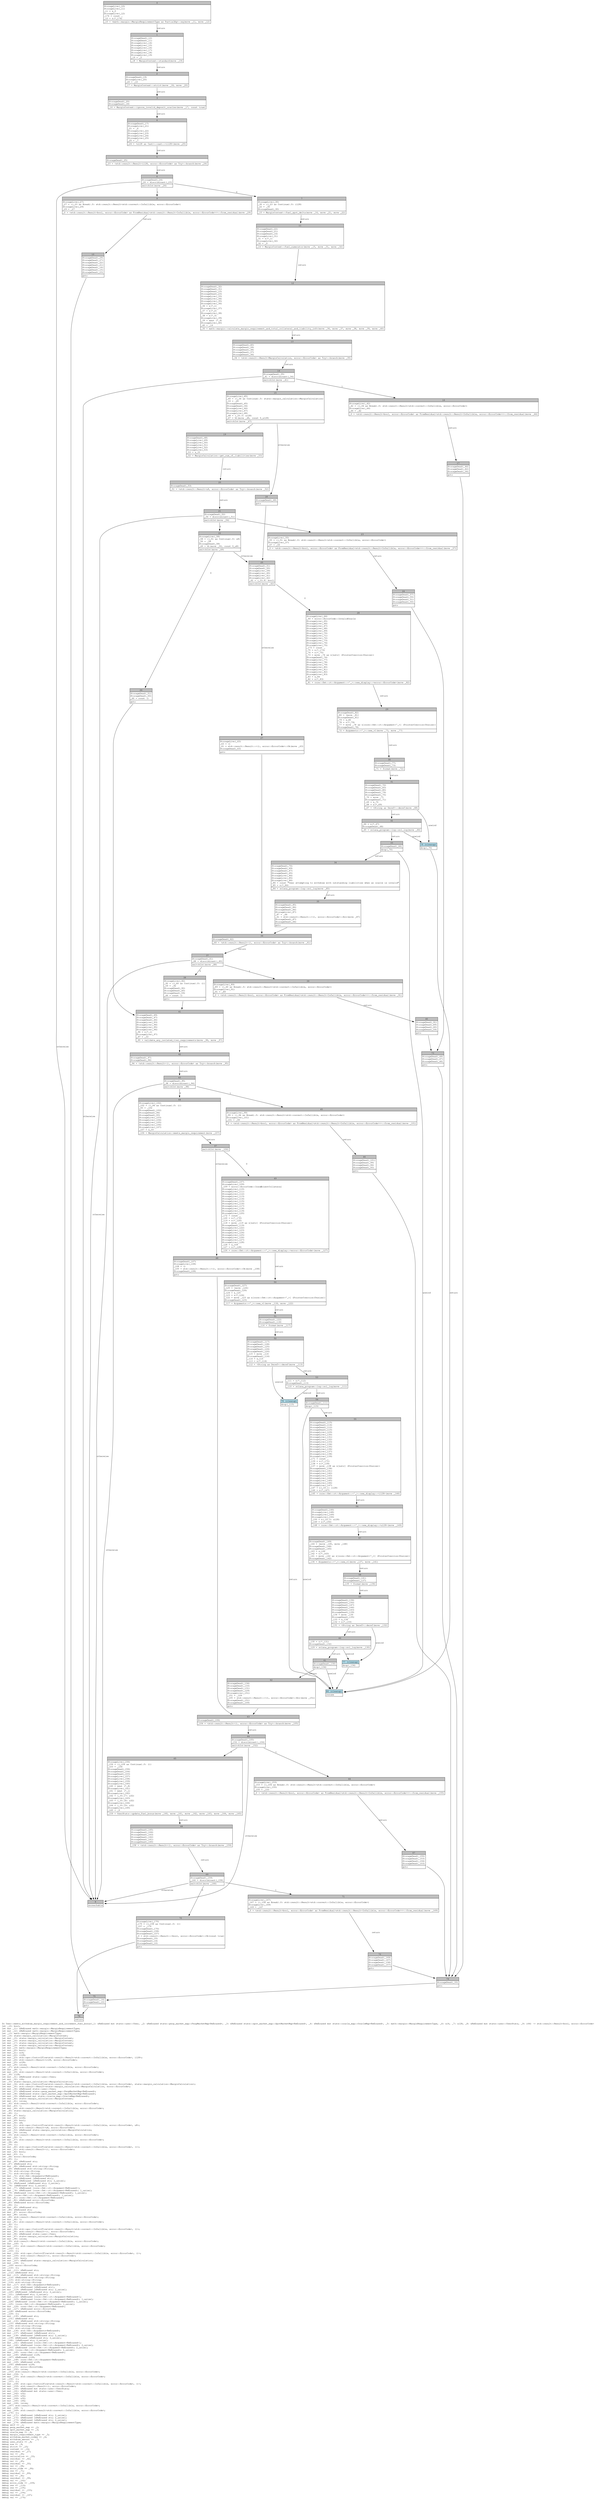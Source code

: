 digraph Mir_0_4326 {
    graph [fontname="Courier, monospace"];
    node [fontname="Courier, monospace"];
    edge [fontname="Courier, monospace"];
    label=<fn User::meets_withdraw_margin_requirement_and_increment_fuel_bonus(_1: &amp;ReErased mut state::user::User, _2: &amp;ReErased state::perp_market_map::PerpMarketMap&lt;ReErased&gt;, _3: &amp;ReErased state::spot_market_map::SpotMarketMap&lt;ReErased&gt;, _4: &amp;ReErased mut state::oracle_map::OracleMap&lt;ReErased&gt;, _5: math::margin::MarginRequirementType, _6: u16, _7: u128, _8: &amp;ReErased mut state::user::UserStats, _9: i64) -&gt; std::result::Result&lt;bool, error::ErrorCode&gt;<br align="left"/>let _10: bool;<br align="left"/>let mut _11: &amp;ReErased math::margin::MarginRequirementType;<br align="left"/>let mut _12: &amp;ReErased math::margin::MarginRequirementType;<br align="left"/>let _13: math::margin::MarginRequirementType;<br align="left"/>let _14: state::margin_calculation::MarginContext;<br align="left"/>let mut _15: state::margin_calculation::MarginContext;<br align="left"/>let mut _16: state::margin_calculation::MarginContext;<br align="left"/>let mut _17: state::margin_calculation::MarginContext;<br align="left"/>let mut _18: state::margin_calculation::MarginContext;<br align="left"/>let mut _19: math::margin::MarginRequirementType;<br align="left"/>let mut _20: bool;<br align="left"/>let mut _21: u16;<br align="left"/>let mut _22: i128;<br align="left"/>let mut _23: std::ops::ControlFlow&lt;std::result::Result&lt;std::convert::Infallible, error::ErrorCode&gt;, i128&gt;;<br align="left"/>let mut _24: std::result::Result&lt;i128, error::ErrorCode&gt;;<br align="left"/>let mut _25: u128;<br align="left"/>let mut _26: isize;<br align="left"/>let _27: std::result::Result&lt;std::convert::Infallible, error::ErrorCode&gt;;<br align="left"/>let mut _28: !;<br align="left"/>let mut _29: std::result::Result&lt;std::convert::Infallible, error::ErrorCode&gt;;<br align="left"/>let _30: i128;<br align="left"/>let mut _31: &amp;ReErased state::user::User;<br align="left"/>let mut _32: i64;<br align="left"/>let _33: state::margin_calculation::MarginCalculation;<br align="left"/>let mut _34: std::ops::ControlFlow&lt;std::result::Result&lt;std::convert::Infallible, error::ErrorCode&gt;, state::margin_calculation::MarginCalculation&gt;;<br align="left"/>let mut _35: std::result::Result&lt;state::margin_calculation::MarginCalculation, error::ErrorCode&gt;;<br align="left"/>let mut _36: &amp;ReErased state::user::User;<br align="left"/>let mut _37: &amp;ReErased state::perp_market_map::PerpMarketMap&lt;ReErased&gt;;<br align="left"/>let mut _38: &amp;ReErased state::spot_market_map::SpotMarketMap&lt;ReErased&gt;;<br align="left"/>let mut _39: &amp;ReErased mut state::oracle_map::OracleMap&lt;ReErased&gt;;<br align="left"/>let mut _40: state::margin_calculation::MarginContext;<br align="left"/>let mut _41: isize;<br align="left"/>let _42: std::result::Result&lt;std::convert::Infallible, error::ErrorCode&gt;;<br align="left"/>let mut _43: !;<br align="left"/>let mut _44: std::result::Result&lt;std::convert::Infallible, error::ErrorCode&gt;;<br align="left"/>let _45: state::margin_calculation::MarginCalculation;<br align="left"/>let _46: ();<br align="left"/>let mut _47: bool;<br align="left"/>let mut _48: u128;<br align="left"/>let mut _49: bool;<br align="left"/>let mut _50: u8;<br align="left"/>let mut _51: std::ops::ControlFlow&lt;std::result::Result&lt;std::convert::Infallible, error::ErrorCode&gt;, u8&gt;;<br align="left"/>let mut _52: std::result::Result&lt;u8, error::ErrorCode&gt;;<br align="left"/>let mut _53: &amp;ReErased state::margin_calculation::MarginCalculation;<br align="left"/>let mut _54: isize;<br align="left"/>let _55: std::result::Result&lt;std::convert::Infallible, error::ErrorCode&gt;;<br align="left"/>let mut _56: !;<br align="left"/>let mut _57: std::result::Result&lt;std::convert::Infallible, error::ErrorCode&gt;;<br align="left"/>let _58: u8;<br align="left"/>let _59: ();<br align="left"/>let mut _60: std::ops::ControlFlow&lt;std::result::Result&lt;std::convert::Infallible, error::ErrorCode&gt;, ()&gt;;<br align="left"/>let mut _61: std::result::Result&lt;(), error::ErrorCode&gt;;<br align="left"/>let mut _62: bool;<br align="left"/>let mut _63: ();<br align="left"/>let _64: error::ErrorCode;<br align="left"/>let _65: ();<br align="left"/>let mut _66: &amp;ReErased str;<br align="left"/>let _67: &amp;ReErased str;<br align="left"/>let mut _68: &amp;ReErased std::string::String;<br align="left"/>let _69: &amp;ReErased std::string::String;<br align="left"/>let _70: std::string::String;<br align="left"/>let _71: std::string::String;<br align="left"/>let mut _72: std::fmt::Arguments&lt;ReErased&gt;;<br align="left"/>let mut _73: &amp;ReErased [&amp;ReErased str];<br align="left"/>let mut _74: &amp;ReErased [&amp;ReErased str; 2_usize];<br align="left"/>let _75: &amp;ReErased [&amp;ReErased str; 2_usize];<br align="left"/>let _76: [&amp;ReErased str; 2_usize];<br align="left"/>let mut _77: &amp;ReErased [core::fmt::rt::Argument&lt;ReErased&gt;];<br align="left"/>let mut _78: &amp;ReErased [core::fmt::rt::Argument&lt;ReErased&gt;; 1_usize];<br align="left"/>let _79: &amp;ReErased [core::fmt::rt::Argument&lt;ReErased&gt;; 1_usize];<br align="left"/>let _80: [core::fmt::rt::Argument&lt;ReErased&gt;; 1_usize];<br align="left"/>let mut _81: core::fmt::rt::Argument&lt;ReErased&gt;;<br align="left"/>let mut _82: &amp;ReErased error::ErrorCode;<br align="left"/>let _83: &amp;ReErased error::ErrorCode;<br align="left"/>let _84: ();<br align="left"/>let mut _85: &amp;ReErased str;<br align="left"/>let _86: &amp;ReErased str;<br align="left"/>let mut _87: error::ErrorCode;<br align="left"/>let mut _88: isize;<br align="left"/>let _89: std::result::Result&lt;std::convert::Infallible, error::ErrorCode&gt;;<br align="left"/>let mut _90: !;<br align="left"/>let mut _91: std::result::Result&lt;std::convert::Infallible, error::ErrorCode&gt;;<br align="left"/>let _92: ();<br align="left"/>let _93: ();<br align="left"/>let mut _94: std::ops::ControlFlow&lt;std::result::Result&lt;std::convert::Infallible, error::ErrorCode&gt;, ()&gt;;<br align="left"/>let mut _95: std::result::Result&lt;(), error::ErrorCode&gt;;<br align="left"/>let mut _96: &amp;ReErased state::user::User;<br align="left"/>let mut _97: state::margin_calculation::MarginCalculation;<br align="left"/>let mut _98: isize;<br align="left"/>let _99: std::result::Result&lt;std::convert::Infallible, error::ErrorCode&gt;;<br align="left"/>let mut _100: !;<br align="left"/>let mut _101: std::result::Result&lt;std::convert::Infallible, error::ErrorCode&gt;;<br align="left"/>let _102: ();<br align="left"/>let _103: ();<br align="left"/>let mut _104: std::ops::ControlFlow&lt;std::result::Result&lt;std::convert::Infallible, error::ErrorCode&gt;, ()&gt;;<br align="left"/>let mut _105: std::result::Result&lt;(), error::ErrorCode&gt;;<br align="left"/>let mut _106: bool;<br align="left"/>let mut _107: &amp;ReErased state::margin_calculation::MarginCalculation;<br align="left"/>let mut _108: ();<br align="left"/>let _109: error::ErrorCode;<br align="left"/>let _110: ();<br align="left"/>let mut _111: &amp;ReErased str;<br align="left"/>let _112: &amp;ReErased str;<br align="left"/>let mut _113: &amp;ReErased std::string::String;<br align="left"/>let _114: &amp;ReErased std::string::String;<br align="left"/>let _115: std::string::String;<br align="left"/>let _116: std::string::String;<br align="left"/>let mut _117: std::fmt::Arguments&lt;ReErased&gt;;<br align="left"/>let mut _118: &amp;ReErased [&amp;ReErased str];<br align="left"/>let mut _119: &amp;ReErased [&amp;ReErased str; 2_usize];<br align="left"/>let _120: &amp;ReErased [&amp;ReErased str; 2_usize];<br align="left"/>let _121: [&amp;ReErased str; 2_usize];<br align="left"/>let mut _122: &amp;ReErased [core::fmt::rt::Argument&lt;ReErased&gt;];<br align="left"/>let mut _123: &amp;ReErased [core::fmt::rt::Argument&lt;ReErased&gt;; 1_usize];<br align="left"/>let _124: &amp;ReErased [core::fmt::rt::Argument&lt;ReErased&gt;; 1_usize];<br align="left"/>let _125: [core::fmt::rt::Argument&lt;ReErased&gt;; 1_usize];<br align="left"/>let mut _126: core::fmt::rt::Argument&lt;ReErased&gt;;<br align="left"/>let mut _127: &amp;ReErased error::ErrorCode;<br align="left"/>let _128: &amp;ReErased error::ErrorCode;<br align="left"/>let _129: ();<br align="left"/>let mut _130: &amp;ReErased str;<br align="left"/>let _131: &amp;ReErased str;<br align="left"/>let mut _132: &amp;ReErased std::string::String;<br align="left"/>let _133: &amp;ReErased std::string::String;<br align="left"/>let _134: std::string::String;<br align="left"/>let _135: std::string::String;<br align="left"/>let mut _136: std::fmt::Arguments&lt;ReErased&gt;;<br align="left"/>let mut _137: &amp;ReErased [&amp;ReErased str];<br align="left"/>let mut _138: &amp;ReErased [&amp;ReErased str; 2_usize];<br align="left"/>let _139: &amp;ReErased [&amp;ReErased str; 2_usize];<br align="left"/>let _140: [&amp;ReErased str; 2_usize];<br align="left"/>let mut _141: &amp;ReErased [core::fmt::rt::Argument&lt;ReErased&gt;];<br align="left"/>let mut _142: &amp;ReErased [core::fmt::rt::Argument&lt;ReErased&gt;; 2_usize];<br align="left"/>let _143: &amp;ReErased [core::fmt::rt::Argument&lt;ReErased&gt;; 2_usize];<br align="left"/>let _144: [core::fmt::rt::Argument&lt;ReErased&gt;; 2_usize];<br align="left"/>let mut _145: core::fmt::rt::Argument&lt;ReErased&gt;;<br align="left"/>let mut _146: &amp;ReErased i128;<br align="left"/>let _147: &amp;ReErased i128;<br align="left"/>let mut _148: core::fmt::rt::Argument&lt;ReErased&gt;;<br align="left"/>let mut _149: &amp;ReErased u128;<br align="left"/>let _150: &amp;ReErased u128;<br align="left"/>let mut _151: error::ErrorCode;<br align="left"/>let mut _152: isize;<br align="left"/>let _153: std::result::Result&lt;std::convert::Infallible, error::ErrorCode&gt;;<br align="left"/>let mut _154: !;<br align="left"/>let mut _155: std::result::Result&lt;std::convert::Infallible, error::ErrorCode&gt;;<br align="left"/>let _156: ();<br align="left"/>let _157: ();<br align="left"/>let mut _158: std::ops::ControlFlow&lt;std::result::Result&lt;std::convert::Infallible, error::ErrorCode&gt;, ()&gt;;<br align="left"/>let mut _159: std::result::Result&lt;(), error::ErrorCode&gt;;<br align="left"/>let mut _160: &amp;ReErased mut state::user::UserStats;<br align="left"/>let mut _161: &amp;ReErased mut state::user::User;<br align="left"/>let mut _162: u32;<br align="left"/>let mut _163: u32;<br align="left"/>let mut _164: u32;<br align="left"/>let mut _165: i64;<br align="left"/>let mut _166: isize;<br align="left"/>let _167: std::result::Result&lt;std::convert::Infallible, error::ErrorCode&gt;;<br align="left"/>let mut _168: !;<br align="left"/>let mut _169: std::result::Result&lt;std::convert::Infallible, error::ErrorCode&gt;;<br align="left"/>let _170: ();<br align="left"/>let mut _171: &amp;ReErased [&amp;ReErased str; 2_usize];<br align="left"/>let mut _172: &amp;ReErased [&amp;ReErased str; 2_usize];<br align="left"/>let mut _173: &amp;ReErased [&amp;ReErased str; 2_usize];<br align="left"/>let mut _174: &amp;ReErased math::margin::MarginRequirementType;<br align="left"/>debug self =&gt; _1;<br align="left"/>debug perp_market_map =&gt; _2;<br align="left"/>debug spot_market_map =&gt; _3;<br align="left"/>debug oracle_map =&gt; _4;<br align="left"/>debug margin_requirement_type =&gt; _5;<br align="left"/>debug withdraw_market_index =&gt; _6;<br align="left"/>debug withdraw_amount =&gt; _7;<br align="left"/>debug user_stats =&gt; _8;<br align="left"/>debug now =&gt; _9;<br align="left"/>debug strict =&gt; _10;<br align="left"/>debug context =&gt; _14;<br align="left"/>debug residual =&gt; _27;<br align="left"/>debug val =&gt; _30;<br align="left"/>debug calculation =&gt; _33;<br align="left"/>debug residual =&gt; _42;<br align="left"/>debug val =&gt; _45;<br align="left"/>debug residual =&gt; _55;<br align="left"/>debug val =&gt; _58;<br align="left"/>debug error_code =&gt; _64;<br align="left"/>debug res =&gt; _71;<br align="left"/>debug residual =&gt; _89;<br align="left"/>debug val =&gt; _92;<br align="left"/>debug residual =&gt; _99;<br align="left"/>debug val =&gt; _102;<br align="left"/>debug error_code =&gt; _109;<br align="left"/>debug res =&gt; _116;<br align="left"/>debug res =&gt; _135;<br align="left"/>debug residual =&gt; _153;<br align="left"/>debug val =&gt; _156;<br align="left"/>debug residual =&gt; _167;<br align="left"/>debug val =&gt; _170;<br align="left"/>>;
    bb0__0_4326 [shape="none", label=<<table border="0" cellborder="1" cellspacing="0"><tr><td bgcolor="gray" align="center" colspan="1">0</td></tr><tr><td align="left" balign="left">StorageLive(_10)<br/>StorageLive(_11)<br/>_11 = &amp;_5<br/>StorageLive(_12)<br/>_174 = const _<br/>_12 = &amp;(*_174)<br/></td></tr><tr><td align="left">_10 = &lt;math::margin::MarginRequirementType as PartialEq&gt;::eq(move _11, move _12)</td></tr></table>>];
    bb1__0_4326 [shape="none", label=<<table border="0" cellborder="1" cellspacing="0"><tr><td bgcolor="gray" align="center" colspan="1">1</td></tr><tr><td align="left" balign="left">StorageDead(_12)<br/>StorageDead(_11)<br/>StorageLive(_14)<br/>StorageLive(_15)<br/>StorageLive(_16)<br/>StorageLive(_17)<br/>StorageLive(_18)<br/>StorageLive(_19)<br/>_19 = _5<br/></td></tr><tr><td align="left">_18 = MarginContext::standard(move _19)</td></tr></table>>];
    bb2__0_4326 [shape="none", label=<<table border="0" cellborder="1" cellspacing="0"><tr><td bgcolor="gray" align="center" colspan="1">2</td></tr><tr><td align="left" balign="left">StorageDead(_19)<br/>StorageLive(_20)<br/>_20 = _10<br/></td></tr><tr><td align="left">_17 = MarginContext::strict(move _18, move _20)</td></tr></table>>];
    bb3__0_4326 [shape="none", label=<<table border="0" cellborder="1" cellspacing="0"><tr><td bgcolor="gray" align="center" colspan="1">3</td></tr><tr><td align="left" balign="left">StorageDead(_20)<br/>StorageDead(_18)<br/></td></tr><tr><td align="left">_16 = MarginContext::ignore_invalid_deposit_oracles(move _17, const true)</td></tr></table>>];
    bb4__0_4326 [shape="none", label=<<table border="0" cellborder="1" cellspacing="0"><tr><td bgcolor="gray" align="center" colspan="1">4</td></tr><tr><td align="left" balign="left">StorageDead(_17)<br/>StorageLive(_21)<br/>_21 = _6<br/>StorageLive(_22)<br/>StorageLive(_23)<br/>StorageLive(_24)<br/>StorageLive(_25)<br/>_25 = _7<br/></td></tr><tr><td align="left">_24 = &lt;u128 as Cast&gt;::cast::&lt;i128&gt;(move _25)</td></tr></table>>];
    bb5__0_4326 [shape="none", label=<<table border="0" cellborder="1" cellspacing="0"><tr><td bgcolor="gray" align="center" colspan="1">5</td></tr><tr><td align="left" balign="left">StorageDead(_25)<br/></td></tr><tr><td align="left">_23 = &lt;std::result::Result&lt;i128, error::ErrorCode&gt; as Try&gt;::branch(move _24)</td></tr></table>>];
    bb6__0_4326 [shape="none", label=<<table border="0" cellborder="1" cellspacing="0"><tr><td bgcolor="gray" align="center" colspan="1">6</td></tr><tr><td align="left" balign="left">StorageDead(_24)<br/>_26 = discriminant(_23)<br/></td></tr><tr><td align="left">switchInt(move _26)</td></tr></table>>];
    bb7__0_4326 [shape="none", label=<<table border="0" cellborder="1" cellspacing="0"><tr><td bgcolor="gray" align="center" colspan="1">7</td></tr><tr><td align="left" balign="left">StorageLive(_30)<br/>_30 = ((_23 as Continue).0: i128)<br/>_22 = _30<br/>StorageDead(_30)<br/></td></tr><tr><td align="left">_15 = MarginContext::fuel_spot_delta(move _16, move _21, move _22)</td></tr></table>>];
    bb8__0_4326 [shape="none", label=<<table border="0" cellborder="1" cellspacing="0"><tr><td bgcolor="gray" align="center" colspan="1">8</td></tr><tr><td align="left">unreachable</td></tr></table>>];
    bb9__0_4326 [shape="none", label=<<table border="0" cellborder="1" cellspacing="0"><tr><td bgcolor="gray" align="center" colspan="1">9</td></tr><tr><td align="left" balign="left">StorageLive(_27)<br/>_27 = ((_23 as Break).0: std::result::Result&lt;std::convert::Infallible, error::ErrorCode&gt;)<br/>StorageLive(_29)<br/>_29 = _27<br/></td></tr><tr><td align="left">_0 = &lt;std::result::Result&lt;bool, error::ErrorCode&gt; as FromResidual&lt;std::result::Result&lt;Infallible, error::ErrorCode&gt;&gt;&gt;::from_residual(move _29)</td></tr></table>>];
    bb10__0_4326 [shape="none", label=<<table border="0" cellborder="1" cellspacing="0"><tr><td bgcolor="gray" align="center" colspan="1">10</td></tr><tr><td align="left" balign="left">StorageDead(_29)<br/>StorageDead(_27)<br/>StorageDead(_22)<br/>StorageDead(_21)<br/>StorageDead(_16)<br/>StorageDead(_15)<br/>StorageDead(_23)<br/></td></tr><tr><td align="left">goto</td></tr></table>>];
    bb11__0_4326 [shape="none", label=<<table border="0" cellborder="1" cellspacing="0"><tr><td bgcolor="gray" align="center" colspan="1">11</td></tr><tr><td align="left" balign="left">StorageDead(_22)<br/>StorageDead(_21)<br/>StorageDead(_16)<br/>StorageLive(_31)<br/>_31 = &amp;(*_1)<br/>StorageLive(_32)<br/>_32 = _9<br/></td></tr><tr><td align="left">_14 = MarginContext::fuel_numerator(move _15, move _31, move _32)</td></tr></table>>];
    bb12__0_4326 [shape="none", label=<<table border="0" cellborder="1" cellspacing="0"><tr><td bgcolor="gray" align="center" colspan="1">12</td></tr><tr><td align="left" balign="left">StorageDead(_32)<br/>StorageDead(_31)<br/>StorageDead(_15)<br/>StorageDead(_23)<br/>StorageLive(_33)<br/>StorageLive(_34)<br/>StorageLive(_35)<br/>StorageLive(_36)<br/>_36 = &amp;(*_1)<br/>StorageLive(_37)<br/>_37 = &amp;(*_2)<br/>StorageLive(_38)<br/>_38 = &amp;(*_3)<br/>StorageLive(_39)<br/>_39 = &amp;mut (*_4)<br/>StorageLive(_40)<br/>_40 = _14<br/></td></tr><tr><td align="left">_35 = math::margin::calculate_margin_requirement_and_total_collateral_and_liability_info(move _36, move _37, move _38, move _39, move _40)</td></tr></table>>];
    bb13__0_4326 [shape="none", label=<<table border="0" cellborder="1" cellspacing="0"><tr><td bgcolor="gray" align="center" colspan="1">13</td></tr><tr><td align="left" balign="left">StorageDead(_40)<br/>StorageDead(_39)<br/>StorageDead(_38)<br/>StorageDead(_37)<br/>StorageDead(_36)<br/></td></tr><tr><td align="left">_34 = &lt;std::result::Result&lt;MarginCalculation, error::ErrorCode&gt; as Try&gt;::branch(move _35)</td></tr></table>>];
    bb14__0_4326 [shape="none", label=<<table border="0" cellborder="1" cellspacing="0"><tr><td bgcolor="gray" align="center" colspan="1">14</td></tr><tr><td align="left" balign="left">StorageDead(_35)<br/>_41 = discriminant(_34)<br/></td></tr><tr><td align="left">switchInt(move _41)</td></tr></table>>];
    bb15__0_4326 [shape="none", label=<<table border="0" cellborder="1" cellspacing="0"><tr><td bgcolor="gray" align="center" colspan="1">15</td></tr><tr><td align="left" balign="left">StorageLive(_45)<br/>_45 = ((_34 as Continue).0: state::margin_calculation::MarginCalculation)<br/>_33 = _45<br/>StorageDead(_45)<br/>StorageDead(_34)<br/>StorageLive(_46)<br/>StorageLive(_47)<br/>StorageLive(_48)<br/>_48 = (_33.3: u128)<br/>_47 = Gt(move _48, const 0_u128)<br/></td></tr><tr><td align="left">switchInt(move _47)</td></tr></table>>];
    bb16__0_4326 [shape="none", label=<<table border="0" cellborder="1" cellspacing="0"><tr><td bgcolor="gray" align="center" colspan="1">16</td></tr><tr><td align="left" balign="left">StorageLive(_42)<br/>_42 = ((_34 as Break).0: std::result::Result&lt;std::convert::Infallible, error::ErrorCode&gt;)<br/>StorageLive(_44)<br/>_44 = _42<br/></td></tr><tr><td align="left">_0 = &lt;std::result::Result&lt;bool, error::ErrorCode&gt; as FromResidual&lt;std::result::Result&lt;Infallible, error::ErrorCode&gt;&gt;&gt;::from_residual(move _44)</td></tr></table>>];
    bb17__0_4326 [shape="none", label=<<table border="0" cellborder="1" cellspacing="0"><tr><td bgcolor="gray" align="center" colspan="1">17</td></tr><tr><td align="left" balign="left">StorageDead(_44)<br/>StorageDead(_42)<br/>StorageDead(_34)<br/></td></tr><tr><td align="left">goto</td></tr></table>>];
    bb18__0_4326 [shape="none", label=<<table border="0" cellborder="1" cellspacing="0"><tr><td bgcolor="gray" align="center" colspan="1">18</td></tr><tr><td align="left" balign="left">StorageDead(_48)<br/></td></tr><tr><td align="left">goto</td></tr></table>>];
    bb19__0_4326 [shape="none", label=<<table border="0" cellborder="1" cellspacing="0"><tr><td bgcolor="gray" align="center" colspan="1">19</td></tr><tr><td align="left" balign="left">StorageDead(_48)<br/>StorageLive(_49)<br/>StorageLive(_50)<br/>StorageLive(_51)<br/>StorageLive(_52)<br/>StorageLive(_53)<br/>_53 = &amp;_33<br/></td></tr><tr><td align="left">_52 = MarginCalculation::get_num_of_liabilities(move _53)</td></tr></table>>];
    bb20__0_4326 [shape="none", label=<<table border="0" cellborder="1" cellspacing="0"><tr><td bgcolor="gray" align="center" colspan="1">20</td></tr><tr><td align="left" balign="left">StorageDead(_53)<br/></td></tr><tr><td align="left">_51 = &lt;std::result::Result&lt;u8, error::ErrorCode&gt; as Try&gt;::branch(move _52)</td></tr></table>>];
    bb21__0_4326 [shape="none", label=<<table border="0" cellborder="1" cellspacing="0"><tr><td bgcolor="gray" align="center" colspan="1">21</td></tr><tr><td align="left" balign="left">StorageDead(_52)<br/>_54 = discriminant(_51)<br/></td></tr><tr><td align="left">switchInt(move _54)</td></tr></table>>];
    bb22__0_4326 [shape="none", label=<<table border="0" cellborder="1" cellspacing="0"><tr><td bgcolor="gray" align="center" colspan="1">22</td></tr><tr><td align="left" balign="left">StorageLive(_58)<br/>_58 = ((_51 as Continue).0: u8)<br/>_50 = _58<br/>StorageDead(_58)<br/>_49 = Gt(move _50, const 0_u8)<br/></td></tr><tr><td align="left">switchInt(move _49)</td></tr></table>>];
    bb23__0_4326 [shape="none", label=<<table border="0" cellborder="1" cellspacing="0"><tr><td bgcolor="gray" align="center" colspan="1">23</td></tr><tr><td align="left" balign="left">StorageLive(_55)<br/>_55 = ((_51 as Break).0: std::result::Result&lt;std::convert::Infallible, error::ErrorCode&gt;)<br/>StorageLive(_57)<br/>_57 = _55<br/></td></tr><tr><td align="left">_0 = &lt;std::result::Result&lt;bool, error::ErrorCode&gt; as FromResidual&lt;std::result::Result&lt;Infallible, error::ErrorCode&gt;&gt;&gt;::from_residual(move _57)</td></tr></table>>];
    bb24__0_4326 [shape="none", label=<<table border="0" cellborder="1" cellspacing="0"><tr><td bgcolor="gray" align="center" colspan="1">24</td></tr><tr><td align="left" balign="left">StorageDead(_57)<br/>StorageDead(_55)<br/>StorageDead(_51)<br/>StorageDead(_50)<br/></td></tr><tr><td align="left">goto</td></tr></table>>];
    bb25__0_4326 [shape="none", label=<<table border="0" cellborder="1" cellspacing="0"><tr><td bgcolor="gray" align="center" colspan="1">25</td></tr><tr><td align="left" balign="left">StorageDead(_51)<br/>StorageDead(_50)<br/>StorageLive(_59)<br/>StorageLive(_60)<br/>StorageLive(_61)<br/>StorageLive(_62)<br/>_62 = (_33.8: bool)<br/></td></tr><tr><td align="left">switchInt(move _62)</td></tr></table>>];
    bb26__0_4326 [shape="none", label=<<table border="0" cellborder="1" cellspacing="0"><tr><td bgcolor="gray" align="center" colspan="1">26</td></tr><tr><td align="left" balign="left">StorageDead(_51)<br/>StorageDead(_50)<br/>_46 = const ()<br/></td></tr><tr><td align="left">goto</td></tr></table>>];
    bb27__0_4326 [shape="none", label=<<table border="0" cellborder="1" cellspacing="0"><tr><td bgcolor="gray" align="center" colspan="1">27</td></tr><tr><td align="left" balign="left">StorageLive(_63)<br/>_63 = ()<br/>_61 = std::result::Result::&lt;(), error::ErrorCode&gt;::Ok(move _63)<br/>StorageDead(_63)<br/></td></tr><tr><td align="left">goto</td></tr></table>>];
    bb28__0_4326 [shape="none", label=<<table border="0" cellborder="1" cellspacing="0"><tr><td bgcolor="gray" align="center" colspan="1">28</td></tr><tr><td align="left" balign="left">StorageLive(_64)<br/>_64 = error::ErrorCode::InvalidOracle<br/>StorageLive(_65)<br/>StorageLive(_66)<br/>StorageLive(_67)<br/>StorageLive(_68)<br/>StorageLive(_69)<br/>StorageLive(_70)<br/>StorageLive(_71)<br/>StorageLive(_72)<br/>StorageLive(_73)<br/>StorageLive(_74)<br/>StorageLive(_75)<br/>_173 = const _<br/>_75 = &amp;(*_173)<br/>_74 = &amp;(*_75)<br/>_73 = move _74 as &amp;[&amp;str] (PointerCoercion(Unsize))<br/>StorageDead(_74)<br/>StorageLive(_77)<br/>StorageLive(_78)<br/>StorageLive(_79)<br/>StorageLive(_80)<br/>StorageLive(_81)<br/>StorageLive(_82)<br/>StorageLive(_83)<br/>_83 = &amp;_64<br/>_82 = &amp;(*_83)<br/></td></tr><tr><td align="left">_81 = core::fmt::rt::Argument::&lt;'_&gt;::new_display::&lt;error::ErrorCode&gt;(move _82)</td></tr></table>>];
    bb29__0_4326 [shape="none", label=<<table border="0" cellborder="1" cellspacing="0"><tr><td bgcolor="gray" align="center" colspan="1">29</td></tr><tr><td align="left" balign="left">StorageDead(_82)<br/>_80 = [move _81]<br/>StorageDead(_81)<br/>_79 = &amp;_80<br/>_78 = &amp;(*_79)<br/>_77 = move _78 as &amp;[core::fmt::rt::Argument&lt;'_&gt;] (PointerCoercion(Unsize))<br/>StorageDead(_78)<br/></td></tr><tr><td align="left">_72 = Arguments::&lt;'_&gt;::new_v1(move _73, move _77)</td></tr></table>>];
    bb30__0_4326 [shape="none", label=<<table border="0" cellborder="1" cellspacing="0"><tr><td bgcolor="gray" align="center" colspan="1">30</td></tr><tr><td align="left" balign="left">StorageDead(_77)<br/>StorageDead(_73)<br/></td></tr><tr><td align="left">_71 = format(move _72)</td></tr></table>>];
    bb31__0_4326 [shape="none", label=<<table border="0" cellborder="1" cellspacing="0"><tr><td bgcolor="gray" align="center" colspan="1">31</td></tr><tr><td align="left" balign="left">StorageDead(_72)<br/>StorageDead(_83)<br/>StorageDead(_80)<br/>StorageDead(_79)<br/>StorageDead(_75)<br/>_70 = move _71<br/>StorageDead(_71)<br/>_69 = &amp;_70<br/>_68 = &amp;(*_69)<br/></td></tr><tr><td align="left">_67 = &lt;String as Deref&gt;::deref(move _68)</td></tr></table>>];
    bb32__0_4326 [shape="none", label=<<table border="0" cellborder="1" cellspacing="0"><tr><td bgcolor="gray" align="center" colspan="1">32</td></tr><tr><td align="left" balign="left">_66 = &amp;(*_67)<br/>StorageDead(_68)<br/></td></tr><tr><td align="left">_65 = solana_program::log::sol_log(move _66)</td></tr></table>>];
    bb33__0_4326 [shape="none", label=<<table border="0" cellborder="1" cellspacing="0"><tr><td bgcolor="gray" align="center" colspan="1">33</td></tr><tr><td align="left" balign="left">StorageDead(_66)<br/></td></tr><tr><td align="left">drop(_70)</td></tr></table>>];
    bb34__0_4326 [shape="none", label=<<table border="0" cellborder="1" cellspacing="0"><tr><td bgcolor="gray" align="center" colspan="1">34</td></tr><tr><td align="left" balign="left">StorageDead(_70)<br/>StorageDead(_69)<br/>StorageDead(_67)<br/>StorageDead(_65)<br/>StorageLive(_84)<br/>StorageLive(_85)<br/>StorageLive(_86)<br/>_86 = const &quot;User attempting to withdraw with outstanding liabilities when an oracle is invalid&quot;<br/>_85 = &amp;(*_86)<br/></td></tr><tr><td align="left">_84 = solana_program::log::sol_log(move _85)</td></tr></table>>];
    bb35__0_4326 [shape="none", label=<<table border="0" cellborder="1" cellspacing="0"><tr><td bgcolor="gray" align="center" colspan="1">35</td></tr><tr><td align="left" balign="left">StorageDead(_85)<br/>StorageDead(_86)<br/>StorageDead(_84)<br/>StorageLive(_87)<br/>_87 = _64<br/>_61 = std::result::Result::&lt;(), error::ErrorCode&gt;::Err(move _87)<br/>StorageDead(_87)<br/>StorageDead(_64)<br/></td></tr><tr><td align="left">goto</td></tr></table>>];
    bb36__0_4326 [shape="none", label=<<table border="0" cellborder="1" cellspacing="0"><tr><td bgcolor="gray" align="center" colspan="1">36</td></tr><tr><td align="left" balign="left">StorageDead(_62)<br/></td></tr><tr><td align="left">_60 = &lt;std::result::Result&lt;(), error::ErrorCode&gt; as Try&gt;::branch(move _61)</td></tr></table>>];
    bb37__0_4326 [shape="none", label=<<table border="0" cellborder="1" cellspacing="0"><tr><td bgcolor="gray" align="center" colspan="1">37</td></tr><tr><td align="left" balign="left">StorageDead(_61)<br/>_88 = discriminant(_60)<br/></td></tr><tr><td align="left">switchInt(move _88)</td></tr></table>>];
    bb38__0_4326 [shape="none", label=<<table border="0" cellborder="1" cellspacing="0"><tr><td bgcolor="gray" align="center" colspan="1">38</td></tr><tr><td align="left" balign="left">StorageLive(_92)<br/>_92 = ((_60 as Continue).0: ())<br/>_59 = _92<br/>StorageDead(_92)<br/>StorageDead(_60)<br/>StorageDead(_59)<br/>_46 = const ()<br/></td></tr><tr><td align="left">goto</td></tr></table>>];
    bb39__0_4326 [shape="none", label=<<table border="0" cellborder="1" cellspacing="0"><tr><td bgcolor="gray" align="center" colspan="1">39</td></tr><tr><td align="left" balign="left">StorageLive(_89)<br/>_89 = ((_60 as Break).0: std::result::Result&lt;std::convert::Infallible, error::ErrorCode&gt;)<br/>StorageLive(_91)<br/>_91 = _89<br/></td></tr><tr><td align="left">_0 = &lt;std::result::Result&lt;bool, error::ErrorCode&gt; as FromResidual&lt;std::result::Result&lt;Infallible, error::ErrorCode&gt;&gt;&gt;::from_residual(move _91)</td></tr></table>>];
    bb40__0_4326 [shape="none", label=<<table border="0" cellborder="1" cellspacing="0"><tr><td bgcolor="gray" align="center" colspan="1">40</td></tr><tr><td align="left" balign="left">StorageDead(_91)<br/>StorageDead(_89)<br/>StorageDead(_60)<br/>StorageDead(_59)<br/></td></tr><tr><td align="left">goto</td></tr></table>>];
    bb41__0_4326 [shape="none", label=<<table border="0" cellborder="1" cellspacing="0"><tr><td bgcolor="gray" align="center" colspan="1">41</td></tr><tr><td align="left" balign="left">StorageDead(_49)<br/>StorageDead(_47)<br/>StorageDead(_46)<br/>StorageLive(_93)<br/>StorageLive(_94)<br/>StorageLive(_95)<br/>StorageLive(_96)<br/>_96 = &amp;(*_1)<br/>StorageLive(_97)<br/>_97 = _33<br/></td></tr><tr><td align="left">_95 = validate_any_isolated_tier_requirements(move _96, move _97)</td></tr></table>>];
    bb42__0_4326 [shape="none", label=<<table border="0" cellborder="1" cellspacing="0"><tr><td bgcolor="gray" align="center" colspan="1">42</td></tr><tr><td align="left" balign="left">StorageDead(_97)<br/>StorageDead(_96)<br/></td></tr><tr><td align="left">_94 = &lt;std::result::Result&lt;(), error::ErrorCode&gt; as Try&gt;::branch(move _95)</td></tr></table>>];
    bb43__0_4326 [shape="none", label=<<table border="0" cellborder="1" cellspacing="0"><tr><td bgcolor="gray" align="center" colspan="1">43</td></tr><tr><td align="left" balign="left">StorageDead(_95)<br/>_98 = discriminant(_94)<br/></td></tr><tr><td align="left">switchInt(move _98)</td></tr></table>>];
    bb44__0_4326 [shape="none", label=<<table border="0" cellborder="1" cellspacing="0"><tr><td bgcolor="gray" align="center" colspan="1">44</td></tr><tr><td align="left" balign="left">StorageLive(_102)<br/>_102 = ((_94 as Continue).0: ())<br/>_93 = _102<br/>StorageDead(_102)<br/>StorageDead(_94)<br/>StorageDead(_93)<br/>StorageLive(_103)<br/>StorageLive(_104)<br/>StorageLive(_105)<br/>StorageLive(_106)<br/>StorageLive(_107)<br/>_107 = &amp;_33<br/></td></tr><tr><td align="left">_106 = MarginCalculation::meets_margin_requirement(move _107)</td></tr></table>>];
    bb45__0_4326 [shape="none", label=<<table border="0" cellborder="1" cellspacing="0"><tr><td bgcolor="gray" align="center" colspan="1">45</td></tr><tr><td align="left" balign="left">StorageLive(_99)<br/>_99 = ((_94 as Break).0: std::result::Result&lt;std::convert::Infallible, error::ErrorCode&gt;)<br/>StorageLive(_101)<br/>_101 = _99<br/></td></tr><tr><td align="left">_0 = &lt;std::result::Result&lt;bool, error::ErrorCode&gt; as FromResidual&lt;std::result::Result&lt;Infallible, error::ErrorCode&gt;&gt;&gt;::from_residual(move _101)</td></tr></table>>];
    bb46__0_4326 [shape="none", label=<<table border="0" cellborder="1" cellspacing="0"><tr><td bgcolor="gray" align="center" colspan="1">46</td></tr><tr><td align="left" balign="left">StorageDead(_101)<br/>StorageDead(_99)<br/>StorageDead(_94)<br/>StorageDead(_93)<br/></td></tr><tr><td align="left">goto</td></tr></table>>];
    bb47__0_4326 [shape="none", label=<<table border="0" cellborder="1" cellspacing="0"><tr><td bgcolor="gray" align="center" colspan="1">47</td></tr><tr><td align="left">switchInt(move _106)</td></tr></table>>];
    bb48__0_4326 [shape="none", label=<<table border="0" cellborder="1" cellspacing="0"><tr><td bgcolor="gray" align="center" colspan="1">48</td></tr><tr><td align="left" balign="left">StorageDead(_107)<br/>StorageLive(_108)<br/>_108 = ()<br/>_105 = std::result::Result::&lt;(), error::ErrorCode&gt;::Ok(move _108)<br/>StorageDead(_108)<br/></td></tr><tr><td align="left">goto</td></tr></table>>];
    bb49__0_4326 [shape="none", label=<<table border="0" cellborder="1" cellspacing="0"><tr><td bgcolor="gray" align="center" colspan="1">49</td></tr><tr><td align="left" balign="left">StorageDead(_107)<br/>StorageLive(_109)<br/>_109 = error::ErrorCode::InsufficientCollateral<br/>StorageLive(_110)<br/>StorageLive(_111)<br/>StorageLive(_112)<br/>StorageLive(_113)<br/>StorageLive(_114)<br/>StorageLive(_115)<br/>StorageLive(_116)<br/>StorageLive(_117)<br/>StorageLive(_118)<br/>StorageLive(_119)<br/>StorageLive(_120)<br/>_172 = const _<br/>_120 = &amp;(*_172)<br/>_119 = &amp;(*_120)<br/>_118 = move _119 as &amp;[&amp;str] (PointerCoercion(Unsize))<br/>StorageDead(_119)<br/>StorageLive(_122)<br/>StorageLive(_123)<br/>StorageLive(_124)<br/>StorageLive(_125)<br/>StorageLive(_126)<br/>StorageLive(_127)<br/>StorageLive(_128)<br/>_128 = &amp;_109<br/>_127 = &amp;(*_128)<br/></td></tr><tr><td align="left">_126 = core::fmt::rt::Argument::&lt;'_&gt;::new_display::&lt;error::ErrorCode&gt;(move _127)</td></tr></table>>];
    bb50__0_4326 [shape="none", label=<<table border="0" cellborder="1" cellspacing="0"><tr><td bgcolor="gray" align="center" colspan="1">50</td></tr><tr><td align="left" balign="left">StorageDead(_127)<br/>_125 = [move _126]<br/>StorageDead(_126)<br/>_124 = &amp;_125<br/>_123 = &amp;(*_124)<br/>_122 = move _123 as &amp;[core::fmt::rt::Argument&lt;'_&gt;] (PointerCoercion(Unsize))<br/>StorageDead(_123)<br/></td></tr><tr><td align="left">_117 = Arguments::&lt;'_&gt;::new_v1(move _118, move _122)</td></tr></table>>];
    bb51__0_4326 [shape="none", label=<<table border="0" cellborder="1" cellspacing="0"><tr><td bgcolor="gray" align="center" colspan="1">51</td></tr><tr><td align="left" balign="left">StorageDead(_122)<br/>StorageDead(_118)<br/></td></tr><tr><td align="left">_116 = format(move _117)</td></tr></table>>];
    bb52__0_4326 [shape="none", label=<<table border="0" cellborder="1" cellspacing="0"><tr><td bgcolor="gray" align="center" colspan="1">52</td></tr><tr><td align="left" balign="left">StorageDead(_117)<br/>StorageDead(_128)<br/>StorageDead(_125)<br/>StorageDead(_124)<br/>StorageDead(_120)<br/>_115 = move _116<br/>StorageDead(_116)<br/>_114 = &amp;_115<br/>_113 = &amp;(*_114)<br/></td></tr><tr><td align="left">_112 = &lt;String as Deref&gt;::deref(move _113)</td></tr></table>>];
    bb53__0_4326 [shape="none", label=<<table border="0" cellborder="1" cellspacing="0"><tr><td bgcolor="gray" align="center" colspan="1">53</td></tr><tr><td align="left" balign="left">_111 = &amp;(*_112)<br/>StorageDead(_113)<br/></td></tr><tr><td align="left">_110 = solana_program::log::sol_log(move _111)</td></tr></table>>];
    bb54__0_4326 [shape="none", label=<<table border="0" cellborder="1" cellspacing="0"><tr><td bgcolor="gray" align="center" colspan="1">54</td></tr><tr><td align="left" balign="left">StorageDead(_111)<br/></td></tr><tr><td align="left">drop(_115)</td></tr></table>>];
    bb55__0_4326 [shape="none", label=<<table border="0" cellborder="1" cellspacing="0"><tr><td bgcolor="gray" align="center" colspan="1">55</td></tr><tr><td align="left" balign="left">StorageDead(_115)<br/>StorageDead(_114)<br/>StorageDead(_112)<br/>StorageDead(_110)<br/>StorageLive(_129)<br/>StorageLive(_130)<br/>StorageLive(_131)<br/>StorageLive(_132)<br/>StorageLive(_133)<br/>StorageLive(_134)<br/>StorageLive(_135)<br/>StorageLive(_136)<br/>StorageLive(_137)<br/>StorageLive(_138)<br/>StorageLive(_139)<br/>_171 = const _<br/>_139 = &amp;(*_171)<br/>_138 = &amp;(*_139)<br/>_137 = move _138 as &amp;[&amp;str] (PointerCoercion(Unsize))<br/>StorageDead(_138)<br/>StorageLive(_141)<br/>StorageLive(_142)<br/>StorageLive(_143)<br/>StorageLive(_144)<br/>StorageLive(_145)<br/>StorageLive(_146)<br/>StorageLive(_147)<br/>_147 = &amp;(_33.1: i128)<br/>_146 = &amp;(*_147)<br/></td></tr><tr><td align="left">_145 = core::fmt::rt::Argument::&lt;'_&gt;::new_display::&lt;i128&gt;(move _146)</td></tr></table>>];
    bb56__0_4326 [shape="none", label=<<table border="0" cellborder="1" cellspacing="0"><tr><td bgcolor="gray" align="center" colspan="1">56</td></tr><tr><td align="left" balign="left">StorageDead(_146)<br/>StorageLive(_148)<br/>StorageLive(_149)<br/>StorageLive(_150)<br/>_150 = &amp;(_33.3: u128)<br/>_149 = &amp;(*_150)<br/></td></tr><tr><td align="left">_148 = core::fmt::rt::Argument::&lt;'_&gt;::new_display::&lt;u128&gt;(move _149)</td></tr></table>>];
    bb57__0_4326 [shape="none", label=<<table border="0" cellborder="1" cellspacing="0"><tr><td bgcolor="gray" align="center" colspan="1">57</td></tr><tr><td align="left" balign="left">StorageDead(_149)<br/>_144 = [move _145, move _148]<br/>StorageDead(_148)<br/>StorageDead(_145)<br/>_143 = &amp;_144<br/>_142 = &amp;(*_143)<br/>_141 = move _142 as &amp;[core::fmt::rt::Argument&lt;'_&gt;] (PointerCoercion(Unsize))<br/>StorageDead(_142)<br/></td></tr><tr><td align="left">_136 = Arguments::&lt;'_&gt;::new_v1(move _137, move _141)</td></tr></table>>];
    bb58__0_4326 [shape="none", label=<<table border="0" cellborder="1" cellspacing="0"><tr><td bgcolor="gray" align="center" colspan="1">58</td></tr><tr><td align="left" balign="left">StorageDead(_141)<br/>StorageDead(_137)<br/></td></tr><tr><td align="left">_135 = format(move _136)</td></tr></table>>];
    bb59__0_4326 [shape="none", label=<<table border="0" cellborder="1" cellspacing="0"><tr><td bgcolor="gray" align="center" colspan="1">59</td></tr><tr><td align="left" balign="left">StorageDead(_136)<br/>StorageDead(_150)<br/>StorageDead(_147)<br/>StorageDead(_144)<br/>StorageDead(_143)<br/>StorageDead(_139)<br/>_134 = move _135<br/>StorageDead(_135)<br/>_133 = &amp;_134<br/>_132 = &amp;(*_133)<br/></td></tr><tr><td align="left">_131 = &lt;String as Deref&gt;::deref(move _132)</td></tr></table>>];
    bb60__0_4326 [shape="none", label=<<table border="0" cellborder="1" cellspacing="0"><tr><td bgcolor="gray" align="center" colspan="1">60</td></tr><tr><td align="left" balign="left">_130 = &amp;(*_131)<br/>StorageDead(_132)<br/></td></tr><tr><td align="left">_129 = solana_program::log::sol_log(move _130)</td></tr></table>>];
    bb61__0_4326 [shape="none", label=<<table border="0" cellborder="1" cellspacing="0"><tr><td bgcolor="gray" align="center" colspan="1">61</td></tr><tr><td align="left" balign="left">StorageDead(_130)<br/></td></tr><tr><td align="left">drop(_134)</td></tr></table>>];
    bb62__0_4326 [shape="none", label=<<table border="0" cellborder="1" cellspacing="0"><tr><td bgcolor="gray" align="center" colspan="1">62</td></tr><tr><td align="left" balign="left">StorageDead(_134)<br/>StorageDead(_133)<br/>StorageDead(_131)<br/>StorageDead(_129)<br/>StorageLive(_151)<br/>_151 = _109<br/>_105 = std::result::Result::&lt;(), error::ErrorCode&gt;::Err(move _151)<br/>StorageDead(_151)<br/>StorageDead(_109)<br/></td></tr><tr><td align="left">goto</td></tr></table>>];
    bb63__0_4326 [shape="none", label=<<table border="0" cellborder="1" cellspacing="0"><tr><td bgcolor="gray" align="center" colspan="1">63</td></tr><tr><td align="left" balign="left">StorageDead(_106)<br/></td></tr><tr><td align="left">_104 = &lt;std::result::Result&lt;(), error::ErrorCode&gt; as Try&gt;::branch(move _105)</td></tr></table>>];
    bb64__0_4326 [shape="none", label=<<table border="0" cellborder="1" cellspacing="0"><tr><td bgcolor="gray" align="center" colspan="1">64</td></tr><tr><td align="left" balign="left">StorageDead(_105)<br/>_152 = discriminant(_104)<br/></td></tr><tr><td align="left">switchInt(move _152)</td></tr></table>>];
    bb65__0_4326 [shape="none", label=<<table border="0" cellborder="1" cellspacing="0"><tr><td bgcolor="gray" align="center" colspan="1">65</td></tr><tr><td align="left" balign="left">StorageLive(_156)<br/>_156 = ((_104 as Continue).0: ())<br/>_103 = _156<br/>StorageDead(_156)<br/>StorageDead(_104)<br/>StorageDead(_103)<br/>StorageLive(_157)<br/>StorageLive(_158)<br/>StorageLive(_159)<br/>StorageLive(_160)<br/>_160 = &amp;mut (*_8)<br/>StorageLive(_161)<br/>_161 = &amp;mut (*_1)<br/>StorageLive(_162)<br/>_162 = (_33.17: u32)<br/>StorageLive(_163)<br/>_163 = (_33.18: u32)<br/>StorageLive(_164)<br/>_164 = (_33.19: u32)<br/>StorageLive(_165)<br/>_165 = _9<br/></td></tr><tr><td align="left">_159 = UserStats::update_fuel_bonus(move _160, move _161, move _162, move _163, move _164, move _165)</td></tr></table>>];
    bb66__0_4326 [shape="none", label=<<table border="0" cellborder="1" cellspacing="0"><tr><td bgcolor="gray" align="center" colspan="1">66</td></tr><tr><td align="left" balign="left">StorageLive(_153)<br/>_153 = ((_104 as Break).0: std::result::Result&lt;std::convert::Infallible, error::ErrorCode&gt;)<br/>StorageLive(_155)<br/>_155 = _153<br/></td></tr><tr><td align="left">_0 = &lt;std::result::Result&lt;bool, error::ErrorCode&gt; as FromResidual&lt;std::result::Result&lt;Infallible, error::ErrorCode&gt;&gt;&gt;::from_residual(move _155)</td></tr></table>>];
    bb67__0_4326 [shape="none", label=<<table border="0" cellborder="1" cellspacing="0"><tr><td bgcolor="gray" align="center" colspan="1">67</td></tr><tr><td align="left" balign="left">StorageDead(_155)<br/>StorageDead(_153)<br/>StorageDead(_104)<br/>StorageDead(_103)<br/></td></tr><tr><td align="left">goto</td></tr></table>>];
    bb68__0_4326 [shape="none", label=<<table border="0" cellborder="1" cellspacing="0"><tr><td bgcolor="gray" align="center" colspan="1">68</td></tr><tr><td align="left" balign="left">StorageDead(_165)<br/>StorageDead(_164)<br/>StorageDead(_163)<br/>StorageDead(_162)<br/>StorageDead(_161)<br/>StorageDead(_160)<br/></td></tr><tr><td align="left">_158 = &lt;std::result::Result&lt;(), error::ErrorCode&gt; as Try&gt;::branch(move _159)</td></tr></table>>];
    bb69__0_4326 [shape="none", label=<<table border="0" cellborder="1" cellspacing="0"><tr><td bgcolor="gray" align="center" colspan="1">69</td></tr><tr><td align="left" balign="left">StorageDead(_159)<br/>_166 = discriminant(_158)<br/></td></tr><tr><td align="left">switchInt(move _166)</td></tr></table>>];
    bb70__0_4326 [shape="none", label=<<table border="0" cellborder="1" cellspacing="0"><tr><td bgcolor="gray" align="center" colspan="1">70</td></tr><tr><td align="left" balign="left">StorageLive(_170)<br/>_170 = ((_158 as Continue).0: ())<br/>_157 = _170<br/>StorageDead(_170)<br/>StorageDead(_158)<br/>StorageDead(_157)<br/>_0 = std::result::Result::&lt;bool, error::ErrorCode&gt;::Ok(const true)<br/>StorageDead(_33)<br/>StorageDead(_14)<br/>StorageDead(_10)<br/></td></tr><tr><td align="left">goto</td></tr></table>>];
    bb71__0_4326 [shape="none", label=<<table border="0" cellborder="1" cellspacing="0"><tr><td bgcolor="gray" align="center" colspan="1">71</td></tr><tr><td align="left" balign="left">StorageLive(_167)<br/>_167 = ((_158 as Break).0: std::result::Result&lt;std::convert::Infallible, error::ErrorCode&gt;)<br/>StorageLive(_169)<br/>_169 = _167<br/></td></tr><tr><td align="left">_0 = &lt;std::result::Result&lt;bool, error::ErrorCode&gt; as FromResidual&lt;std::result::Result&lt;Infallible, error::ErrorCode&gt;&gt;&gt;::from_residual(move _169)</td></tr></table>>];
    bb72__0_4326 [shape="none", label=<<table border="0" cellborder="1" cellspacing="0"><tr><td bgcolor="gray" align="center" colspan="1">72</td></tr><tr><td align="left" balign="left">StorageDead(_169)<br/>StorageDead(_167)<br/>StorageDead(_158)<br/>StorageDead(_157)<br/></td></tr><tr><td align="left">goto</td></tr></table>>];
    bb73__0_4326 [shape="none", label=<<table border="0" cellborder="1" cellspacing="0"><tr><td bgcolor="gray" align="center" colspan="1">73</td></tr><tr><td align="left" balign="left">StorageDead(_49)<br/>StorageDead(_47)<br/>StorageDead(_46)<br/></td></tr><tr><td align="left">goto</td></tr></table>>];
    bb74__0_4326 [shape="none", label=<<table border="0" cellborder="1" cellspacing="0"><tr><td bgcolor="gray" align="center" colspan="1">74</td></tr><tr><td align="left" balign="left">StorageDead(_33)<br/></td></tr><tr><td align="left">goto</td></tr></table>>];
    bb75__0_4326 [shape="none", label=<<table border="0" cellborder="1" cellspacing="0"><tr><td bgcolor="gray" align="center" colspan="1">75</td></tr><tr><td align="left" balign="left">StorageDead(_14)<br/>StorageDead(_10)<br/></td></tr><tr><td align="left">goto</td></tr></table>>];
    bb76__0_4326 [shape="none", label=<<table border="0" cellborder="1" cellspacing="0"><tr><td bgcolor="gray" align="center" colspan="1">76</td></tr><tr><td align="left">return</td></tr></table>>];
    bb77__0_4326 [shape="none", label=<<table border="0" cellborder="1" cellspacing="0"><tr><td bgcolor="lightblue" align="center" colspan="1">77 (cleanup)</td></tr><tr><td align="left">drop(_134)</td></tr></table>>];
    bb78__0_4326 [shape="none", label=<<table border="0" cellborder="1" cellspacing="0"><tr><td bgcolor="lightblue" align="center" colspan="1">78 (cleanup)</td></tr><tr><td align="left">drop(_115)</td></tr></table>>];
    bb79__0_4326 [shape="none", label=<<table border="0" cellborder="1" cellspacing="0"><tr><td bgcolor="lightblue" align="center" colspan="1">79 (cleanup)</td></tr><tr><td align="left">drop(_70)</td></tr></table>>];
    bb80__0_4326 [shape="none", label=<<table border="0" cellborder="1" cellspacing="0"><tr><td bgcolor="lightblue" align="center" colspan="1">80 (cleanup)</td></tr><tr><td align="left">resume</td></tr></table>>];
    bb0__0_4326 -> bb1__0_4326 [label="return"];
    bb1__0_4326 -> bb2__0_4326 [label="return"];
    bb2__0_4326 -> bb3__0_4326 [label="return"];
    bb3__0_4326 -> bb4__0_4326 [label="return"];
    bb4__0_4326 -> bb5__0_4326 [label="return"];
    bb5__0_4326 -> bb6__0_4326 [label="return"];
    bb6__0_4326 -> bb7__0_4326 [label="0"];
    bb6__0_4326 -> bb9__0_4326 [label="1"];
    bb6__0_4326 -> bb8__0_4326 [label="otherwise"];
    bb7__0_4326 -> bb11__0_4326 [label="return"];
    bb9__0_4326 -> bb10__0_4326 [label="return"];
    bb10__0_4326 -> bb75__0_4326 [label=""];
    bb11__0_4326 -> bb12__0_4326 [label="return"];
    bb12__0_4326 -> bb13__0_4326 [label="return"];
    bb13__0_4326 -> bb14__0_4326 [label="return"];
    bb14__0_4326 -> bb15__0_4326 [label="0"];
    bb14__0_4326 -> bb16__0_4326 [label="1"];
    bb14__0_4326 -> bb8__0_4326 [label="otherwise"];
    bb15__0_4326 -> bb19__0_4326 [label="0"];
    bb15__0_4326 -> bb18__0_4326 [label="otherwise"];
    bb16__0_4326 -> bb17__0_4326 [label="return"];
    bb17__0_4326 -> bb74__0_4326 [label=""];
    bb18__0_4326 -> bb25__0_4326 [label=""];
    bb19__0_4326 -> bb20__0_4326 [label="return"];
    bb20__0_4326 -> bb21__0_4326 [label="return"];
    bb21__0_4326 -> bb22__0_4326 [label="0"];
    bb21__0_4326 -> bb23__0_4326 [label="1"];
    bb21__0_4326 -> bb8__0_4326 [label="otherwise"];
    bb22__0_4326 -> bb26__0_4326 [label="0"];
    bb22__0_4326 -> bb25__0_4326 [label="otherwise"];
    bb23__0_4326 -> bb24__0_4326 [label="return"];
    bb24__0_4326 -> bb73__0_4326 [label=""];
    bb25__0_4326 -> bb28__0_4326 [label="0"];
    bb25__0_4326 -> bb27__0_4326 [label="otherwise"];
    bb26__0_4326 -> bb41__0_4326 [label=""];
    bb27__0_4326 -> bb36__0_4326 [label=""];
    bb28__0_4326 -> bb29__0_4326 [label="return"];
    bb29__0_4326 -> bb30__0_4326 [label="return"];
    bb30__0_4326 -> bb31__0_4326 [label="return"];
    bb31__0_4326 -> bb32__0_4326 [label="return"];
    bb31__0_4326 -> bb79__0_4326 [label="unwind"];
    bb32__0_4326 -> bb33__0_4326 [label="return"];
    bb32__0_4326 -> bb79__0_4326 [label="unwind"];
    bb33__0_4326 -> bb34__0_4326 [label="return"];
    bb33__0_4326 -> bb80__0_4326 [label="unwind"];
    bb34__0_4326 -> bb35__0_4326 [label="return"];
    bb35__0_4326 -> bb36__0_4326 [label=""];
    bb36__0_4326 -> bb37__0_4326 [label="return"];
    bb37__0_4326 -> bb38__0_4326 [label="0"];
    bb37__0_4326 -> bb39__0_4326 [label="1"];
    bb37__0_4326 -> bb8__0_4326 [label="otherwise"];
    bb38__0_4326 -> bb41__0_4326 [label=""];
    bb39__0_4326 -> bb40__0_4326 [label="return"];
    bb40__0_4326 -> bb73__0_4326 [label=""];
    bb41__0_4326 -> bb42__0_4326 [label="return"];
    bb42__0_4326 -> bb43__0_4326 [label="return"];
    bb43__0_4326 -> bb44__0_4326 [label="0"];
    bb43__0_4326 -> bb45__0_4326 [label="1"];
    bb43__0_4326 -> bb8__0_4326 [label="otherwise"];
    bb44__0_4326 -> bb47__0_4326 [label="return"];
    bb45__0_4326 -> bb46__0_4326 [label="return"];
    bb46__0_4326 -> bb74__0_4326 [label=""];
    bb47__0_4326 -> bb49__0_4326 [label="0"];
    bb47__0_4326 -> bb48__0_4326 [label="otherwise"];
    bb48__0_4326 -> bb63__0_4326 [label=""];
    bb49__0_4326 -> bb50__0_4326 [label="return"];
    bb50__0_4326 -> bb51__0_4326 [label="return"];
    bb51__0_4326 -> bb52__0_4326 [label="return"];
    bb52__0_4326 -> bb53__0_4326 [label="return"];
    bb52__0_4326 -> bb78__0_4326 [label="unwind"];
    bb53__0_4326 -> bb54__0_4326 [label="return"];
    bb53__0_4326 -> bb78__0_4326 [label="unwind"];
    bb54__0_4326 -> bb55__0_4326 [label="return"];
    bb54__0_4326 -> bb80__0_4326 [label="unwind"];
    bb55__0_4326 -> bb56__0_4326 [label="return"];
    bb56__0_4326 -> bb57__0_4326 [label="return"];
    bb57__0_4326 -> bb58__0_4326 [label="return"];
    bb58__0_4326 -> bb59__0_4326 [label="return"];
    bb59__0_4326 -> bb60__0_4326 [label="return"];
    bb59__0_4326 -> bb77__0_4326 [label="unwind"];
    bb60__0_4326 -> bb61__0_4326 [label="return"];
    bb60__0_4326 -> bb77__0_4326 [label="unwind"];
    bb61__0_4326 -> bb62__0_4326 [label="return"];
    bb61__0_4326 -> bb80__0_4326 [label="unwind"];
    bb62__0_4326 -> bb63__0_4326 [label=""];
    bb63__0_4326 -> bb64__0_4326 [label="return"];
    bb64__0_4326 -> bb65__0_4326 [label="0"];
    bb64__0_4326 -> bb66__0_4326 [label="1"];
    bb64__0_4326 -> bb8__0_4326 [label="otherwise"];
    bb65__0_4326 -> bb68__0_4326 [label="return"];
    bb66__0_4326 -> bb67__0_4326 [label="return"];
    bb67__0_4326 -> bb74__0_4326 [label=""];
    bb68__0_4326 -> bb69__0_4326 [label="return"];
    bb69__0_4326 -> bb70__0_4326 [label="0"];
    bb69__0_4326 -> bb71__0_4326 [label="1"];
    bb69__0_4326 -> bb8__0_4326 [label="otherwise"];
    bb70__0_4326 -> bb76__0_4326 [label=""];
    bb71__0_4326 -> bb72__0_4326 [label="return"];
    bb72__0_4326 -> bb74__0_4326 [label=""];
    bb73__0_4326 -> bb74__0_4326 [label=""];
    bb74__0_4326 -> bb75__0_4326 [label=""];
    bb75__0_4326 -> bb76__0_4326 [label=""];
    bb77__0_4326 -> bb80__0_4326 [label="return"];
    bb78__0_4326 -> bb80__0_4326 [label="return"];
    bb79__0_4326 -> bb80__0_4326 [label="return"];
}
